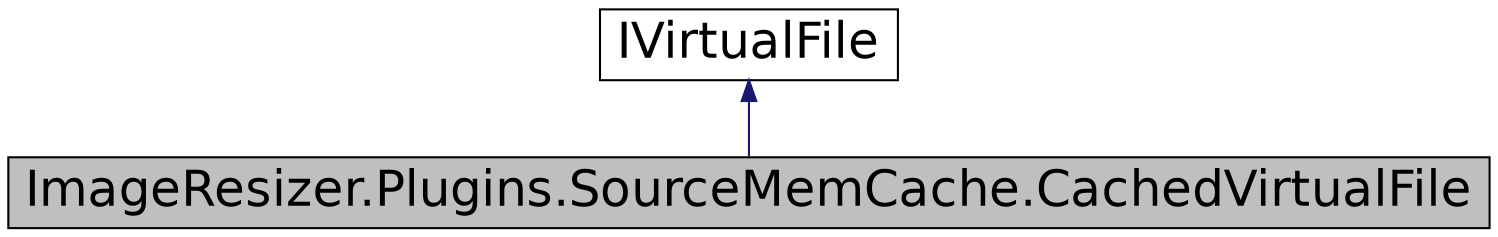 digraph G
{
  edge [fontname="Helvetica",fontsize="24",labelfontname="Helvetica",labelfontsize="24"];
  node [fontname="Helvetica",fontsize="24",shape=record];
  Node1 [label="ImageResizer.Plugins.SourceMemCache.CachedVirtualFile",height=0.2,width=0.4,color="black", fillcolor="grey75", style="filled" fontcolor="black"];
  Node2 -> Node1 [dir="back",color="midnightblue",fontsize="24",style="solid",fontname="Helvetica"];
  Node2 [label="IVirtualFile",height=0.2,width=0.4,color="black", fillcolor="white", style="filled",URL="$interface_image_resizer_1_1_plugins_1_1_i_virtual_file.html",tooltip="A virtual file to support IVirtualImageProvider."];
}
